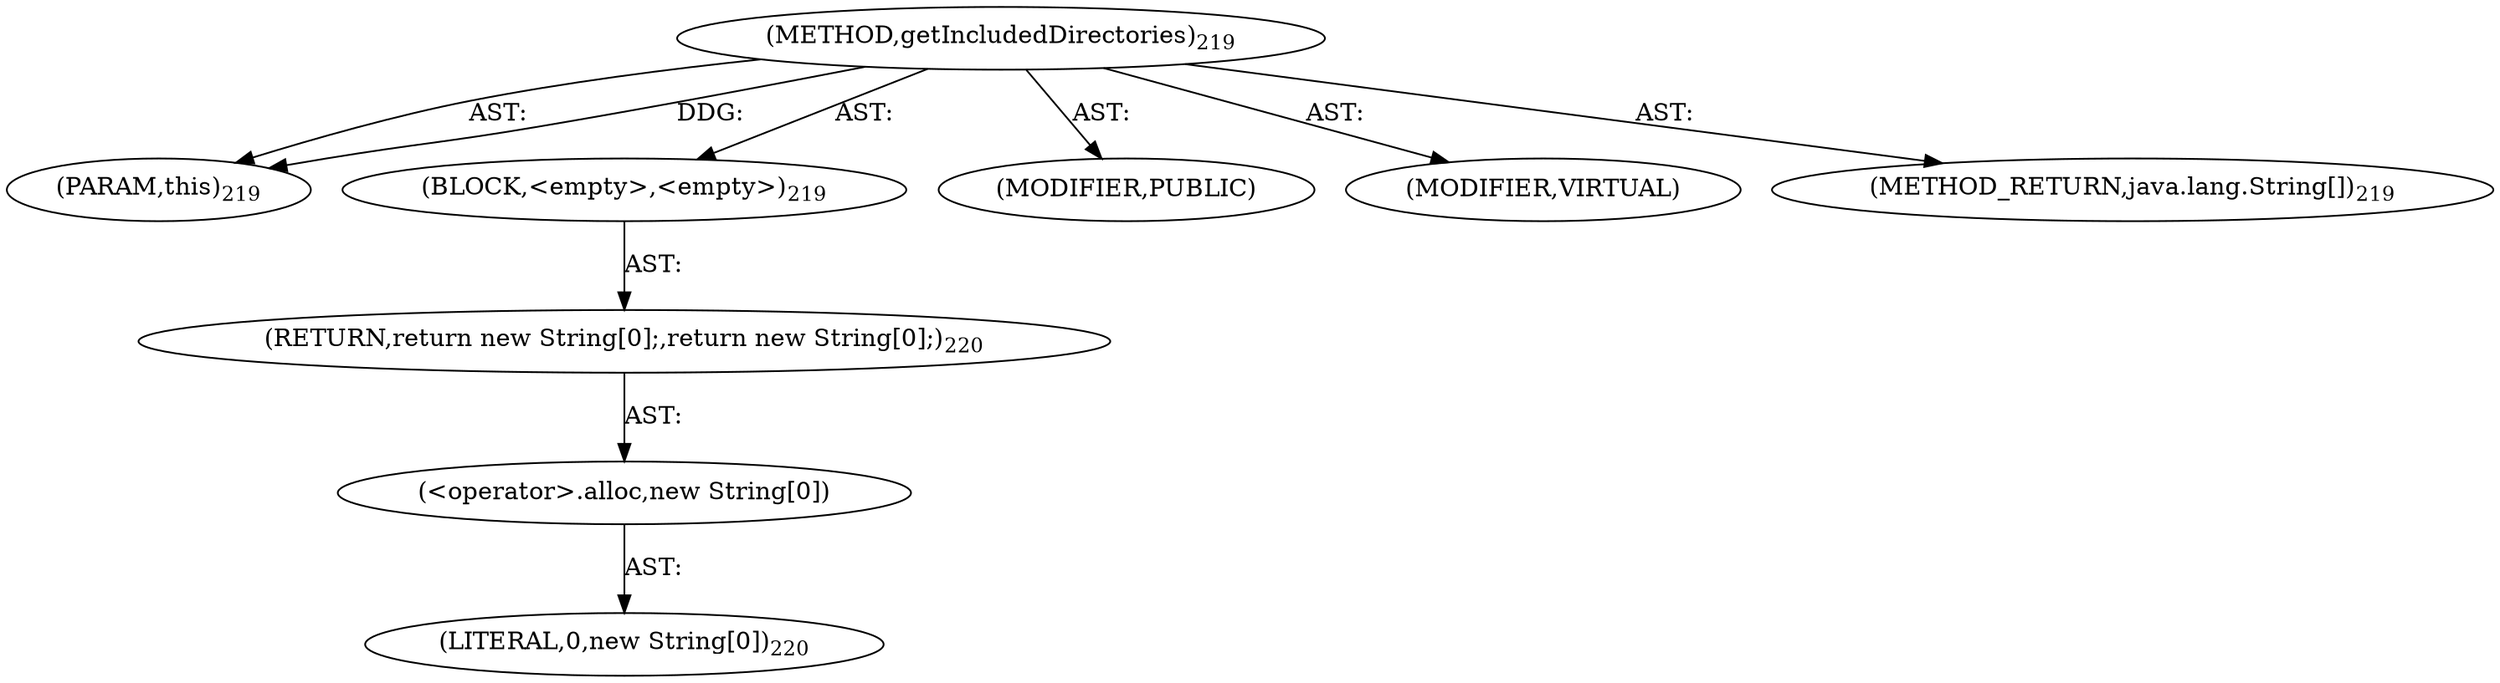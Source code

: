 digraph "getIncludedDirectories" {  
"111669149705" [label = <(METHOD,getIncludedDirectories)<SUB>219</SUB>> ]
"115964117004" [label = <(PARAM,this)<SUB>219</SUB>> ]
"25769803794" [label = <(BLOCK,&lt;empty&gt;,&lt;empty&gt;)<SUB>219</SUB>> ]
"146028888068" [label = <(RETURN,return new String[0];,return new String[0];)<SUB>220</SUB>> ]
"30064771157" [label = <(&lt;operator&gt;.alloc,new String[0])> ]
"90194313225" [label = <(LITERAL,0,new String[0])<SUB>220</SUB>> ]
"133143986200" [label = <(MODIFIER,PUBLIC)> ]
"133143986201" [label = <(MODIFIER,VIRTUAL)> ]
"128849018889" [label = <(METHOD_RETURN,java.lang.String[])<SUB>219</SUB>> ]
  "111669149705" -> "115964117004"  [ label = "AST: "] 
  "111669149705" -> "25769803794"  [ label = "AST: "] 
  "111669149705" -> "133143986200"  [ label = "AST: "] 
  "111669149705" -> "133143986201"  [ label = "AST: "] 
  "111669149705" -> "128849018889"  [ label = "AST: "] 
  "25769803794" -> "146028888068"  [ label = "AST: "] 
  "146028888068" -> "30064771157"  [ label = "AST: "] 
  "30064771157" -> "90194313225"  [ label = "AST: "] 
  "111669149705" -> "115964117004"  [ label = "DDG: "] 
}
